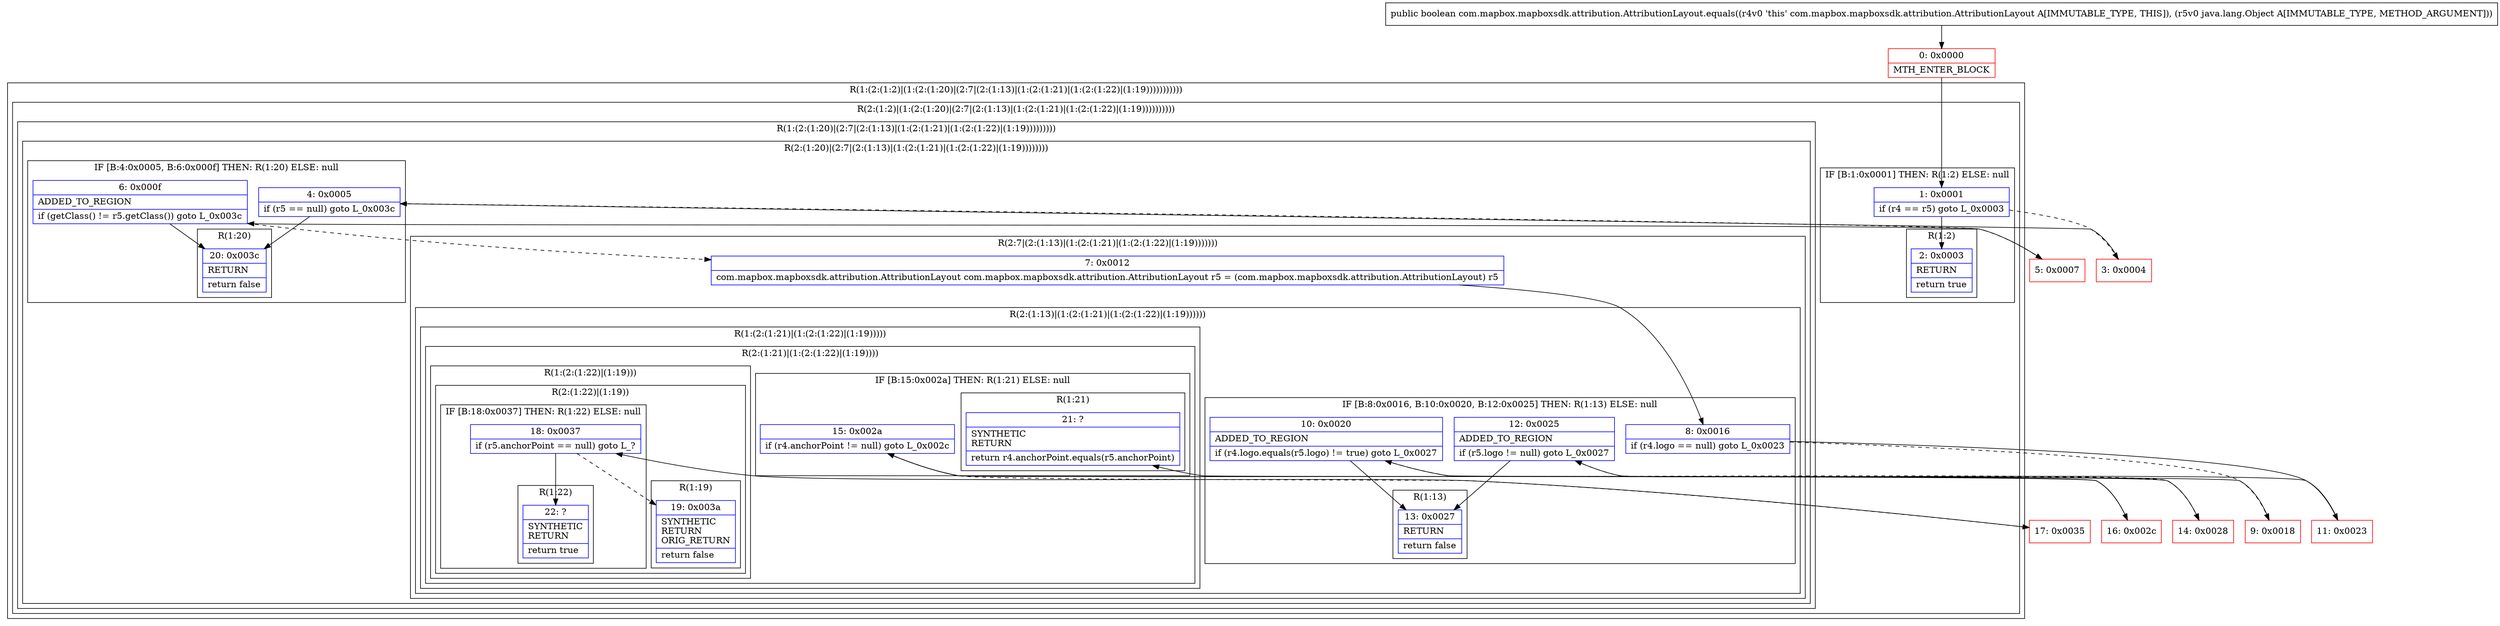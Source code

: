 digraph "CFG forcom.mapbox.mapboxsdk.attribution.AttributionLayout.equals(Ljava\/lang\/Object;)Z" {
subgraph cluster_Region_2096727935 {
label = "R(1:(2:(1:2)|(1:(2:(1:20)|(2:7|(2:(1:13)|(1:(2:(1:21)|(1:(2:(1:22)|(1:19)))))))))))";
node [shape=record,color=blue];
subgraph cluster_Region_729586449 {
label = "R(2:(1:2)|(1:(2:(1:20)|(2:7|(2:(1:13)|(1:(2:(1:21)|(1:(2:(1:22)|(1:19))))))))))";
node [shape=record,color=blue];
subgraph cluster_IfRegion_1696875651 {
label = "IF [B:1:0x0001] THEN: R(1:2) ELSE: null";
node [shape=record,color=blue];
Node_1 [shape=record,label="{1\:\ 0x0001|if (r4 == r5) goto L_0x0003\l}"];
subgraph cluster_Region_1606822482 {
label = "R(1:2)";
node [shape=record,color=blue];
Node_2 [shape=record,label="{2\:\ 0x0003|RETURN\l|return true\l}"];
}
}
subgraph cluster_Region_1874107562 {
label = "R(1:(2:(1:20)|(2:7|(2:(1:13)|(1:(2:(1:21)|(1:(2:(1:22)|(1:19)))))))))";
node [shape=record,color=blue];
subgraph cluster_Region_543110750 {
label = "R(2:(1:20)|(2:7|(2:(1:13)|(1:(2:(1:21)|(1:(2:(1:22)|(1:19))))))))";
node [shape=record,color=blue];
subgraph cluster_IfRegion_1738047114 {
label = "IF [B:4:0x0005, B:6:0x000f] THEN: R(1:20) ELSE: null";
node [shape=record,color=blue];
Node_4 [shape=record,label="{4\:\ 0x0005|if (r5 == null) goto L_0x003c\l}"];
Node_6 [shape=record,label="{6\:\ 0x000f|ADDED_TO_REGION\l|if (getClass() != r5.getClass()) goto L_0x003c\l}"];
subgraph cluster_Region_157441169 {
label = "R(1:20)";
node [shape=record,color=blue];
Node_20 [shape=record,label="{20\:\ 0x003c|RETURN\l|return false\l}"];
}
}
subgraph cluster_Region_1325415688 {
label = "R(2:7|(2:(1:13)|(1:(2:(1:21)|(1:(2:(1:22)|(1:19)))))))";
node [shape=record,color=blue];
Node_7 [shape=record,label="{7\:\ 0x0012|com.mapbox.mapboxsdk.attribution.AttributionLayout com.mapbox.mapboxsdk.attribution.AttributionLayout r5 = (com.mapbox.mapboxsdk.attribution.AttributionLayout) r5\l}"];
subgraph cluster_Region_1115209947 {
label = "R(2:(1:13)|(1:(2:(1:21)|(1:(2:(1:22)|(1:19))))))";
node [shape=record,color=blue];
subgraph cluster_IfRegion_2013800042 {
label = "IF [B:8:0x0016, B:10:0x0020, B:12:0x0025] THEN: R(1:13) ELSE: null";
node [shape=record,color=blue];
Node_8 [shape=record,label="{8\:\ 0x0016|if (r4.logo == null) goto L_0x0023\l}"];
Node_10 [shape=record,label="{10\:\ 0x0020|ADDED_TO_REGION\l|if (r4.logo.equals(r5.logo) != true) goto L_0x0027\l}"];
Node_12 [shape=record,label="{12\:\ 0x0025|ADDED_TO_REGION\l|if (r5.logo != null) goto L_0x0027\l}"];
subgraph cluster_Region_466412300 {
label = "R(1:13)";
node [shape=record,color=blue];
Node_13 [shape=record,label="{13\:\ 0x0027|RETURN\l|return false\l}"];
}
}
subgraph cluster_Region_1057268433 {
label = "R(1:(2:(1:21)|(1:(2:(1:22)|(1:19)))))";
node [shape=record,color=blue];
subgraph cluster_Region_614066036 {
label = "R(2:(1:21)|(1:(2:(1:22)|(1:19))))";
node [shape=record,color=blue];
subgraph cluster_IfRegion_543397156 {
label = "IF [B:15:0x002a] THEN: R(1:21) ELSE: null";
node [shape=record,color=blue];
Node_15 [shape=record,label="{15\:\ 0x002a|if (r4.anchorPoint != null) goto L_0x002c\l}"];
subgraph cluster_Region_604516138 {
label = "R(1:21)";
node [shape=record,color=blue];
Node_21 [shape=record,label="{21\:\ ?|SYNTHETIC\lRETURN\l|return r4.anchorPoint.equals(r5.anchorPoint)\l}"];
}
}
subgraph cluster_Region_1556858535 {
label = "R(1:(2:(1:22)|(1:19)))";
node [shape=record,color=blue];
subgraph cluster_Region_1178858949 {
label = "R(2:(1:22)|(1:19))";
node [shape=record,color=blue];
subgraph cluster_IfRegion_1104750630 {
label = "IF [B:18:0x0037] THEN: R(1:22) ELSE: null";
node [shape=record,color=blue];
Node_18 [shape=record,label="{18\:\ 0x0037|if (r5.anchorPoint == null) goto L_?\l}"];
subgraph cluster_Region_764020798 {
label = "R(1:22)";
node [shape=record,color=blue];
Node_22 [shape=record,label="{22\:\ ?|SYNTHETIC\lRETURN\l|return true\l}"];
}
}
subgraph cluster_Region_293364254 {
label = "R(1:19)";
node [shape=record,color=blue];
Node_19 [shape=record,label="{19\:\ 0x003a|SYNTHETIC\lRETURN\lORIG_RETURN\l|return false\l}"];
}
}
}
}
}
}
}
}
}
}
}
Node_0 [shape=record,color=red,label="{0\:\ 0x0000|MTH_ENTER_BLOCK\l}"];
Node_3 [shape=record,color=red,label="{3\:\ 0x0004}"];
Node_5 [shape=record,color=red,label="{5\:\ 0x0007}"];
Node_9 [shape=record,color=red,label="{9\:\ 0x0018}"];
Node_11 [shape=record,color=red,label="{11\:\ 0x0023}"];
Node_14 [shape=record,color=red,label="{14\:\ 0x0028}"];
Node_16 [shape=record,color=red,label="{16\:\ 0x002c}"];
Node_17 [shape=record,color=red,label="{17\:\ 0x0035}"];
MethodNode[shape=record,label="{public boolean com.mapbox.mapboxsdk.attribution.AttributionLayout.equals((r4v0 'this' com.mapbox.mapboxsdk.attribution.AttributionLayout A[IMMUTABLE_TYPE, THIS]), (r5v0 java.lang.Object A[IMMUTABLE_TYPE, METHOD_ARGUMENT])) }"];
MethodNode -> Node_0;
Node_1 -> Node_2;
Node_1 -> Node_3[style=dashed];
Node_4 -> Node_5[style=dashed];
Node_4 -> Node_20;
Node_6 -> Node_7[style=dashed];
Node_6 -> Node_20;
Node_7 -> Node_8;
Node_8 -> Node_9[style=dashed];
Node_8 -> Node_11;
Node_10 -> Node_14[style=dashed];
Node_10 -> Node_13;
Node_12 -> Node_13;
Node_12 -> Node_14[style=dashed];
Node_15 -> Node_16;
Node_15 -> Node_17[style=dashed];
Node_18 -> Node_19[style=dashed];
Node_18 -> Node_22;
Node_0 -> Node_1;
Node_3 -> Node_4;
Node_5 -> Node_6;
Node_9 -> Node_10;
Node_11 -> Node_12;
Node_14 -> Node_15;
Node_16 -> Node_21;
Node_17 -> Node_18;
}

